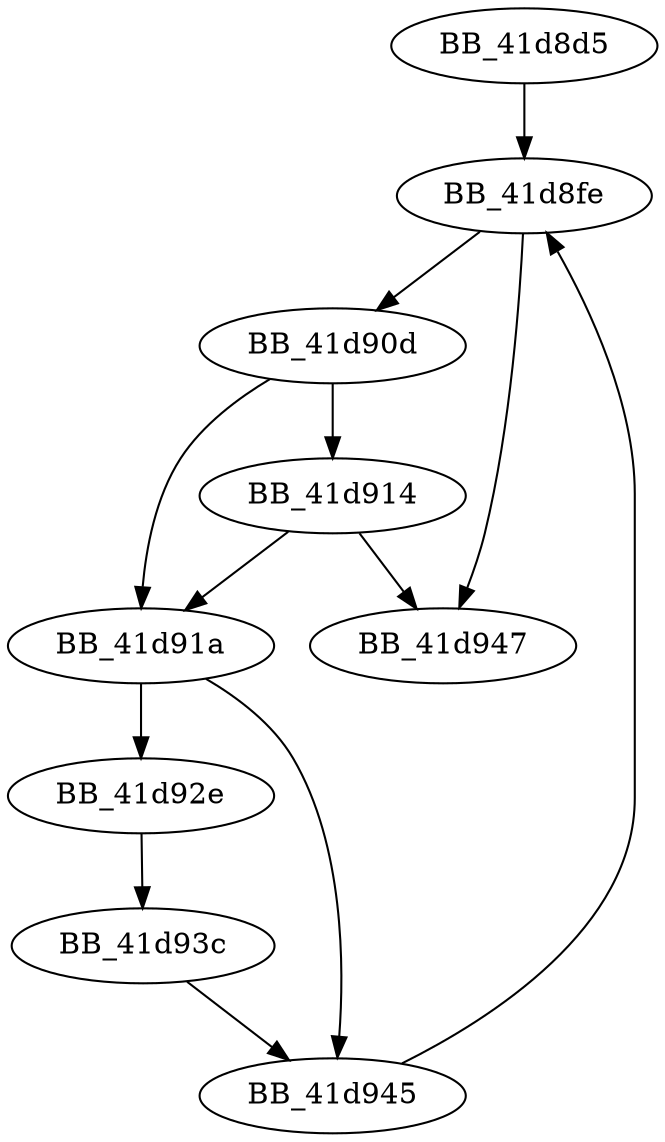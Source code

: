 DiGraph __local_unwind2{
BB_41d8d5->BB_41d8fe
BB_41d8fe->BB_41d90d
BB_41d8fe->BB_41d947
BB_41d90d->BB_41d914
BB_41d90d->BB_41d91a
BB_41d914->BB_41d91a
BB_41d914->BB_41d947
BB_41d91a->BB_41d92e
BB_41d91a->BB_41d945
BB_41d92e->BB_41d93c
BB_41d93c->BB_41d945
BB_41d945->BB_41d8fe
}
